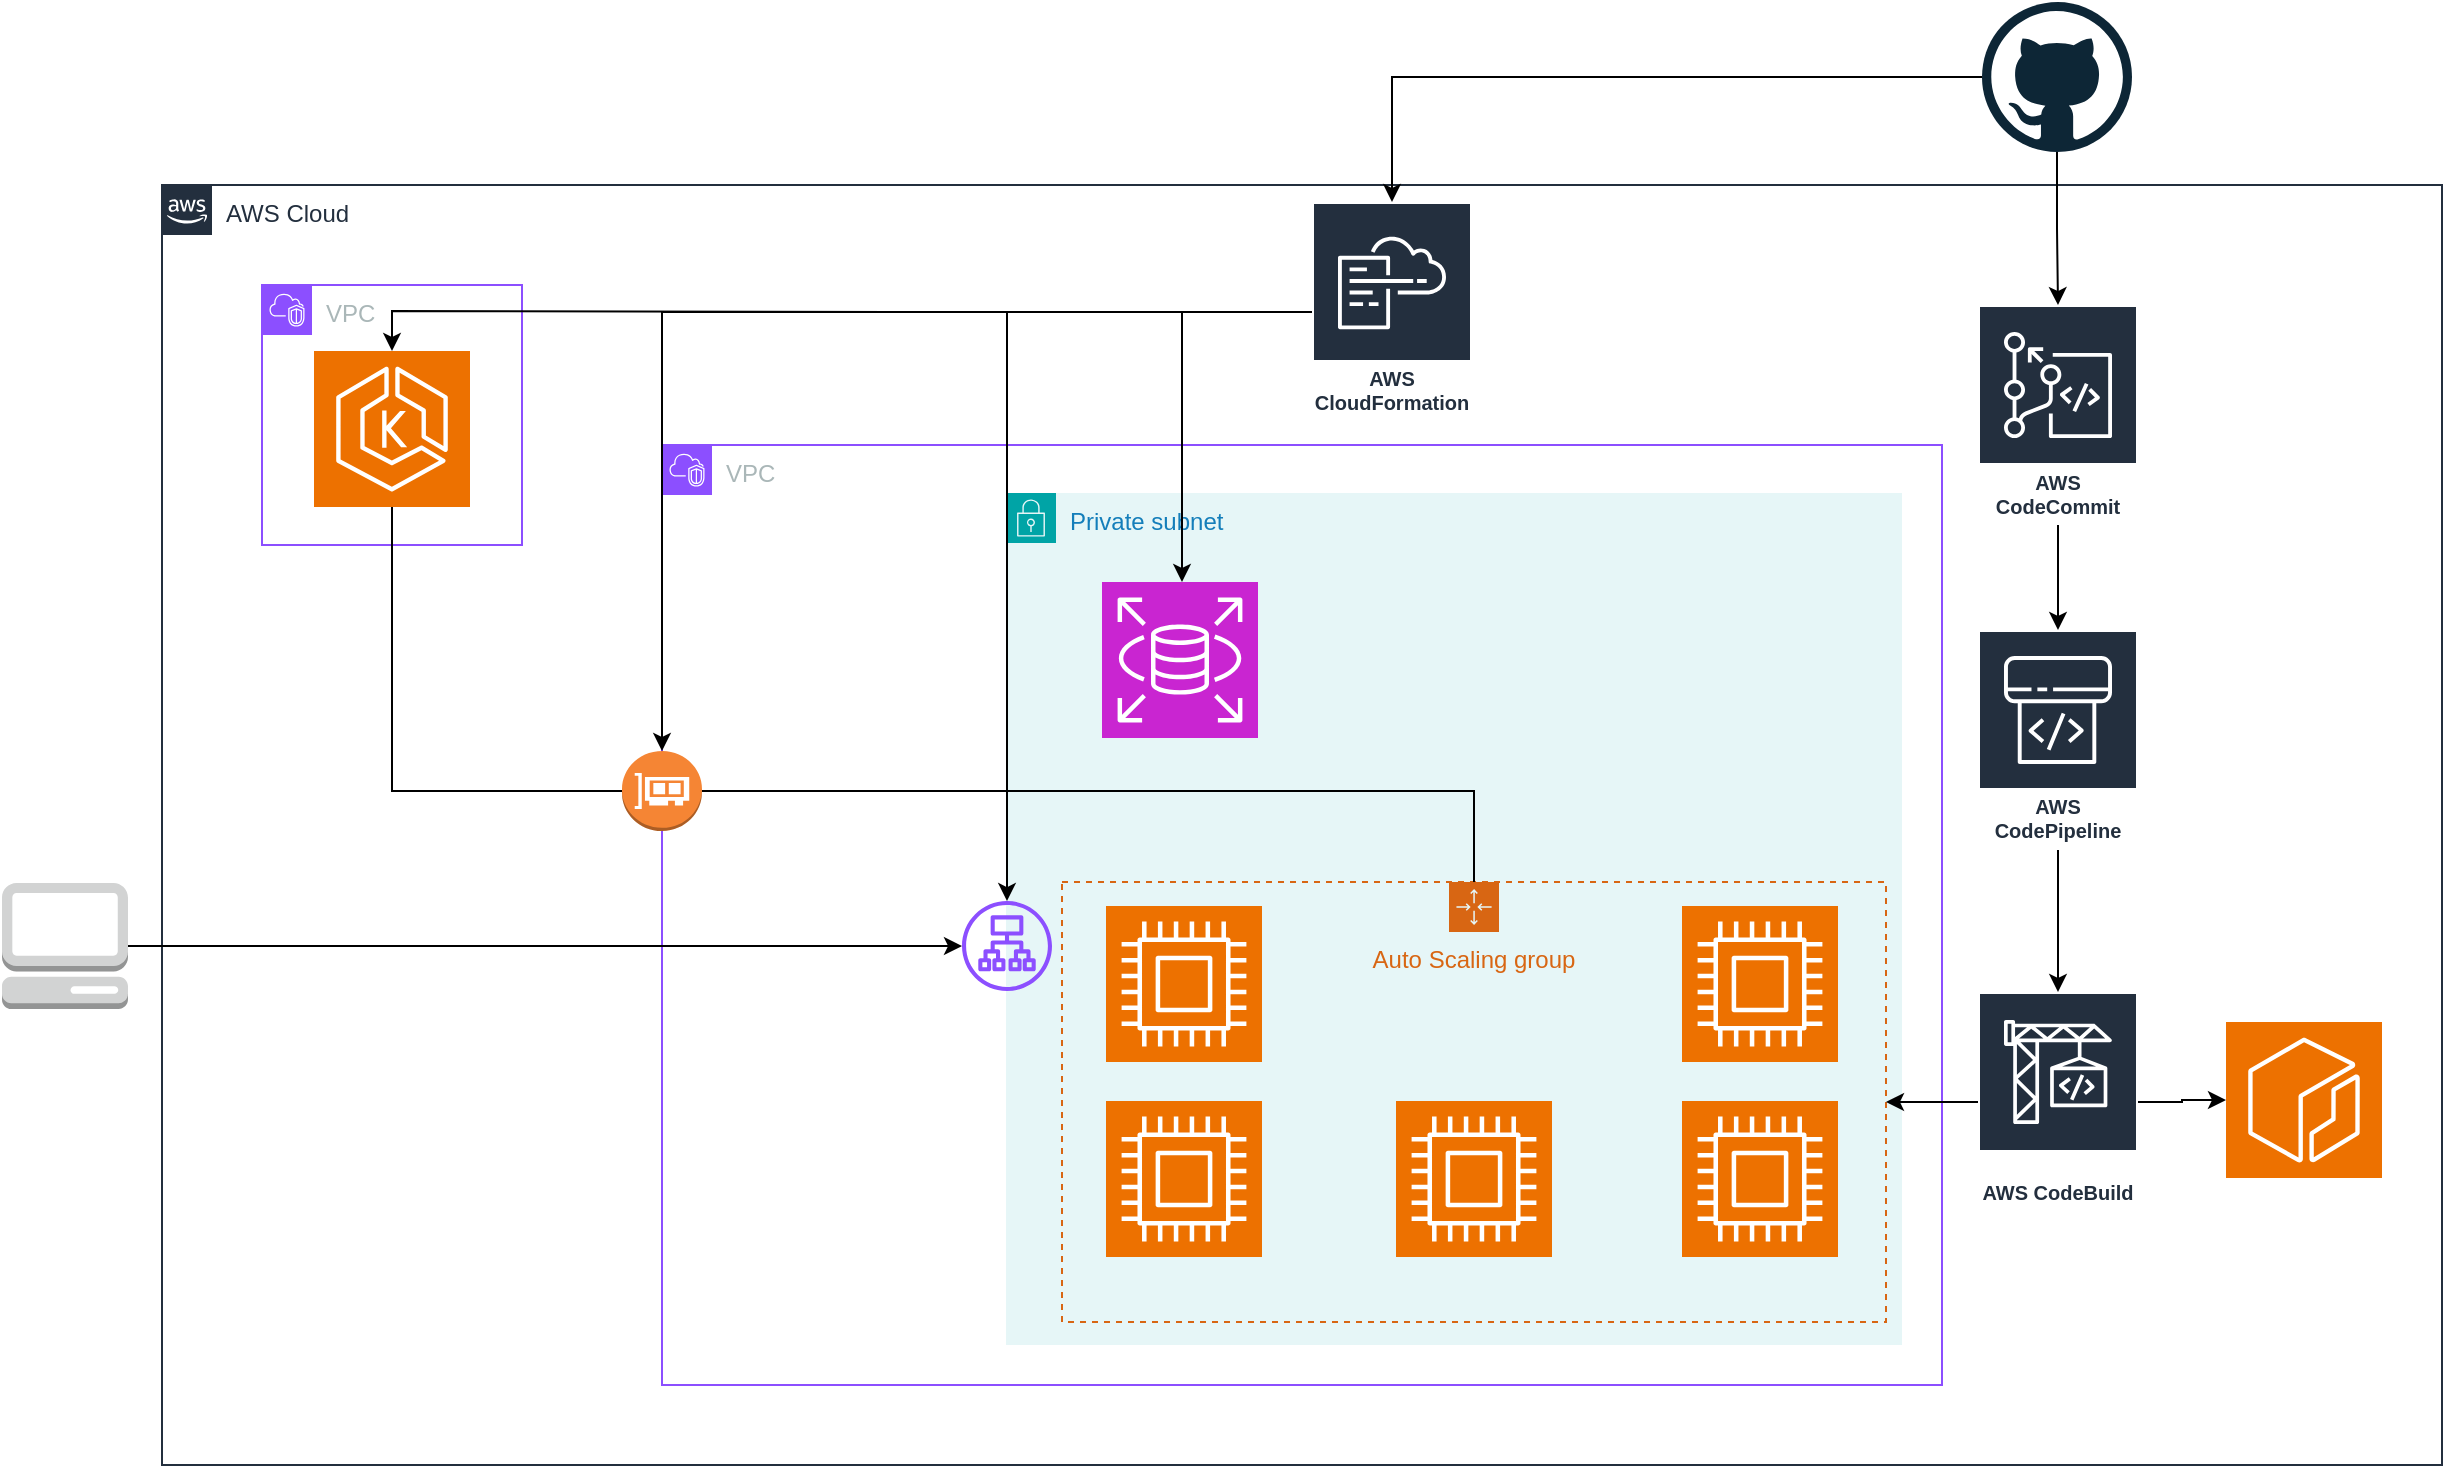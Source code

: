 <mxfile version="26.2.14">
  <diagram id="Ht1M8jgEwFfnCIfOTk4-" name="Page-1">
    <mxGraphModel dx="2492" dy="1792" grid="1" gridSize="10" guides="1" tooltips="1" connect="1" arrows="1" fold="1" page="1" pageScale="1" pageWidth="1169" pageHeight="827" math="0" shadow="0">
      <root>
        <mxCell id="0" />
        <mxCell id="1" parent="0" />
        <mxCell id="D8xC6yLUnTivl4xSJXvm-15" value="AWS Cloud" style="points=[[0,0],[0.25,0],[0.5,0],[0.75,0],[1,0],[1,0.25],[1,0.5],[1,0.75],[1,1],[0.75,1],[0.5,1],[0.25,1],[0,1],[0,0.75],[0,0.5],[0,0.25]];outlineConnect=0;gradientColor=none;html=1;whiteSpace=wrap;fontSize=12;fontStyle=0;container=1;pointerEvents=0;collapsible=0;recursiveResize=0;shape=mxgraph.aws4.group;grIcon=mxgraph.aws4.group_aws_cloud_alt;strokeColor=#232F3E;fillColor=none;verticalAlign=top;align=left;spacingLeft=30;fontColor=#232F3E;dashed=0;" parent="1" vertex="1">
          <mxGeometry x="-30" y="81.5" width="1140" height="640" as="geometry" />
        </mxCell>
        <mxCell id="D8xC6yLUnTivl4xSJXvm-19" value="VPC" style="points=[[0,0],[0.25,0],[0.5,0],[0.75,0],[1,0],[1,0.25],[1,0.5],[1,0.75],[1,1],[0.75,1],[0.5,1],[0.25,1],[0,1],[0,0.75],[0,0.5],[0,0.25]];outlineConnect=0;gradientColor=none;html=1;whiteSpace=wrap;fontSize=12;fontStyle=0;container=1;pointerEvents=0;collapsible=0;recursiveResize=0;shape=mxgraph.aws4.group;grIcon=mxgraph.aws4.group_vpc2;strokeColor=#8C4FFF;fillColor=none;verticalAlign=top;align=left;spacingLeft=30;fontColor=#AAB7B8;dashed=0;" parent="D8xC6yLUnTivl4xSJXvm-15" vertex="1">
          <mxGeometry x="50" y="50" width="130" height="130" as="geometry" />
        </mxCell>
        <mxCell id="D8xC6yLUnTivl4xSJXvm-21" value="" style="sketch=0;points=[[0,0,0],[0.25,0,0],[0.5,0,0],[0.75,0,0],[1,0,0],[0,1,0],[0.25,1,0],[0.5,1,0],[0.75,1,0],[1,1,0],[0,0.25,0],[0,0.5,0],[0,0.75,0],[1,0.25,0],[1,0.5,0],[1,0.75,0]];outlineConnect=0;fontColor=#232F3E;fillColor=#ED7100;strokeColor=#ffffff;dashed=0;verticalLabelPosition=bottom;verticalAlign=top;align=center;html=1;fontSize=12;fontStyle=0;aspect=fixed;shape=mxgraph.aws4.resourceIcon;resIcon=mxgraph.aws4.eks;" parent="D8xC6yLUnTivl4xSJXvm-19" vertex="1">
          <mxGeometry x="26" y="33" width="78" height="78" as="geometry" />
        </mxCell>
        <mxCell id="D8xC6yLUnTivl4xSJXvm-20" value="VPC" style="points=[[0,0],[0.25,0],[0.5,0],[0.75,0],[1,0],[1,0.25],[1,0.5],[1,0.75],[1,1],[0.75,1],[0.5,1],[0.25,1],[0,1],[0,0.75],[0,0.5],[0,0.25]];outlineConnect=0;gradientColor=none;html=1;whiteSpace=wrap;fontSize=12;fontStyle=0;container=1;pointerEvents=0;collapsible=0;recursiveResize=0;shape=mxgraph.aws4.group;grIcon=mxgraph.aws4.group_vpc2;strokeColor=#8C4FFF;fillColor=none;verticalAlign=top;align=left;spacingLeft=30;fontColor=#AAB7B8;dashed=0;" parent="D8xC6yLUnTivl4xSJXvm-15" vertex="1">
          <mxGeometry x="250" y="130" width="640" height="470" as="geometry" />
        </mxCell>
        <mxCell id="D8xC6yLUnTivl4xSJXvm-29" value="Private subnet " style="points=[[0,0],[0.25,0],[0.5,0],[0.75,0],[1,0],[1,0.25],[1,0.5],[1,0.75],[1,1],[0.75,1],[0.5,1],[0.25,1],[0,1],[0,0.75],[0,0.5],[0,0.25]];outlineConnect=0;gradientColor=none;html=1;whiteSpace=wrap;fontSize=12;fontStyle=0;container=1;pointerEvents=0;collapsible=0;recursiveResize=0;shape=mxgraph.aws4.group;grIcon=mxgraph.aws4.group_security_group;grStroke=0;strokeColor=#00A4A6;fillColor=#E6F6F7;verticalAlign=top;align=left;spacingLeft=30;fontColor=#147EBA;dashed=0;" parent="D8xC6yLUnTivl4xSJXvm-20" vertex="1">
          <mxGeometry x="172" y="24" width="448" height="426" as="geometry" />
        </mxCell>
        <mxCell id="JxykzNRF-S7H5fSirhDD-12" value="Auto Scaling group" style="points=[[0,0],[0.25,0],[0.5,0],[0.75,0],[1,0],[1,0.25],[1,0.5],[1,0.75],[1,1],[0.75,1],[0.5,1],[0.25,1],[0,1],[0,0.75],[0,0.5],[0,0.25]];outlineConnect=0;gradientColor=none;html=1;whiteSpace=wrap;fontSize=12;fontStyle=0;container=1;pointerEvents=0;collapsible=0;recursiveResize=0;shape=mxgraph.aws4.groupCenter;grIcon=mxgraph.aws4.group_auto_scaling_group;grStroke=1;strokeColor=#D86613;fillColor=none;verticalAlign=top;align=center;fontColor=#D86613;dashed=1;spacingTop=25;" vertex="1" parent="D8xC6yLUnTivl4xSJXvm-29">
          <mxGeometry x="28" y="194.5" width="412" height="220" as="geometry" />
        </mxCell>
        <mxCell id="D8xC6yLUnTivl4xSJXvm-27" value="" style="sketch=0;points=[[0,0,0],[0.25,0,0],[0.5,0,0],[0.75,0,0],[1,0,0],[0,1,0],[0.25,1,0],[0.5,1,0],[0.75,1,0],[1,1,0],[0,0.25,0],[0,0.5,0],[0,0.75,0],[1,0.25,0],[1,0.5,0],[1,0.75,0]];outlineConnect=0;fontColor=#232F3E;fillColor=#ED7100;strokeColor=#ffffff;dashed=0;verticalLabelPosition=bottom;verticalAlign=top;align=center;html=1;fontSize=12;fontStyle=0;aspect=fixed;shape=mxgraph.aws4.resourceIcon;resIcon=mxgraph.aws4.compute;" parent="JxykzNRF-S7H5fSirhDD-12" vertex="1">
          <mxGeometry x="310" y="12" width="78" height="78" as="geometry" />
        </mxCell>
        <mxCell id="D8xC6yLUnTivl4xSJXvm-28" value="" style="sketch=0;points=[[0,0,0],[0.25,0,0],[0.5,0,0],[0.75,0,0],[1,0,0],[0,1,0],[0.25,1,0],[0.5,1,0],[0.75,1,0],[1,1,0],[0,0.25,0],[0,0.5,0],[0,0.75,0],[1,0.25,0],[1,0.5,0],[1,0.75,0]];outlineConnect=0;fontColor=#232F3E;fillColor=#ED7100;strokeColor=#ffffff;dashed=0;verticalLabelPosition=bottom;verticalAlign=top;align=center;html=1;fontSize=12;fontStyle=0;aspect=fixed;shape=mxgraph.aws4.resourceIcon;resIcon=mxgraph.aws4.compute;" parent="JxykzNRF-S7H5fSirhDD-12" vertex="1">
          <mxGeometry x="167" y="109.5" width="78" height="78" as="geometry" />
        </mxCell>
        <mxCell id="JxykzNRF-S7H5fSirhDD-13" value="" style="sketch=0;points=[[0,0,0],[0.25,0,0],[0.5,0,0],[0.75,0,0],[1,0,0],[0,1,0],[0.25,1,0],[0.5,1,0],[0.75,1,0],[1,1,0],[0,0.25,0],[0,0.5,0],[0,0.75,0],[1,0.25,0],[1,0.5,0],[1,0.75,0]];outlineConnect=0;fontColor=#232F3E;fillColor=#ED7100;strokeColor=#ffffff;dashed=0;verticalLabelPosition=bottom;verticalAlign=top;align=center;html=1;fontSize=12;fontStyle=0;aspect=fixed;shape=mxgraph.aws4.resourceIcon;resIcon=mxgraph.aws4.compute;" vertex="1" parent="JxykzNRF-S7H5fSirhDD-12">
          <mxGeometry x="310" y="109.5" width="78" height="78" as="geometry" />
        </mxCell>
        <mxCell id="D8xC6yLUnTivl4xSJXvm-26" value="" style="sketch=0;points=[[0,0,0],[0.25,0,0],[0.5,0,0],[0.75,0,0],[1,0,0],[0,1,0],[0.25,1,0],[0.5,1,0],[0.75,1,0],[1,1,0],[0,0.25,0],[0,0.5,0],[0,0.75,0],[1,0.25,0],[1,0.5,0],[1,0.75,0]];outlineConnect=0;fontColor=#232F3E;fillColor=#ED7100;strokeColor=#ffffff;dashed=0;verticalLabelPosition=bottom;verticalAlign=top;align=center;html=1;fontSize=12;fontStyle=0;aspect=fixed;shape=mxgraph.aws4.resourceIcon;resIcon=mxgraph.aws4.compute;" parent="JxykzNRF-S7H5fSirhDD-12" vertex="1">
          <mxGeometry x="22" y="109.5" width="78" height="78" as="geometry" />
        </mxCell>
        <mxCell id="D8xC6yLUnTivl4xSJXvm-25" value="" style="sketch=0;points=[[0,0,0],[0.25,0,0],[0.5,0,0],[0.75,0,0],[1,0,0],[0,1,0],[0.25,1,0],[0.5,1,0],[0.75,1,0],[1,1,0],[0,0.25,0],[0,0.5,0],[0,0.75,0],[1,0.25,0],[1,0.5,0],[1,0.75,0]];outlineConnect=0;fontColor=#232F3E;fillColor=#ED7100;strokeColor=#ffffff;dashed=0;verticalLabelPosition=bottom;verticalAlign=top;align=center;html=1;fontSize=12;fontStyle=0;aspect=fixed;shape=mxgraph.aws4.resourceIcon;resIcon=mxgraph.aws4.compute;" parent="JxykzNRF-S7H5fSirhDD-12" vertex="1">
          <mxGeometry x="22" y="12" width="78" height="78" as="geometry" />
        </mxCell>
        <mxCell id="D8xC6yLUnTivl4xSJXvm-37" value="" style="sketch=0;points=[[0,0,0],[0.25,0,0],[0.5,0,0],[0.75,0,0],[1,0,0],[0,1,0],[0.25,1,0],[0.5,1,0],[0.75,1,0],[1,1,0],[0,0.25,0],[0,0.5,0],[0,0.75,0],[1,0.25,0],[1,0.5,0],[1,0.75,0]];outlineConnect=0;fontColor=#232F3E;fillColor=#C925D1;strokeColor=#ffffff;dashed=0;verticalLabelPosition=bottom;verticalAlign=top;align=center;html=1;fontSize=12;fontStyle=0;aspect=fixed;shape=mxgraph.aws4.resourceIcon;resIcon=mxgraph.aws4.rds;" parent="D8xC6yLUnTivl4xSJXvm-29" vertex="1">
          <mxGeometry x="48" y="44.5" width="78" height="78" as="geometry" />
        </mxCell>
        <mxCell id="JxykzNRF-S7H5fSirhDD-22" style="edgeStyle=orthogonalEdgeStyle;rounded=0;orthogonalLoop=1;jettySize=auto;html=1;endArrow=none;startFill=0;" edge="1" parent="D8xC6yLUnTivl4xSJXvm-20" source="D8xC6yLUnTivl4xSJXvm-33" target="JxykzNRF-S7H5fSirhDD-12">
          <mxGeometry relative="1" as="geometry" />
        </mxCell>
        <mxCell id="D8xC6yLUnTivl4xSJXvm-33" value="" style="outlineConnect=0;dashed=0;verticalLabelPosition=bottom;verticalAlign=top;align=center;html=1;shape=mxgraph.aws3.elastic_network_interface;fillColor=#F58534;gradientColor=none;" parent="D8xC6yLUnTivl4xSJXvm-20" vertex="1">
          <mxGeometry x="-20" y="153" width="40" height="40" as="geometry" />
        </mxCell>
        <mxCell id="D8xC6yLUnTivl4xSJXvm-42" value="" style="sketch=0;outlineConnect=0;fontColor=#232F3E;gradientColor=none;fillColor=#8C4FFF;strokeColor=none;dashed=0;verticalLabelPosition=bottom;verticalAlign=top;align=center;html=1;fontSize=12;fontStyle=0;aspect=fixed;pointerEvents=1;shape=mxgraph.aws4.application_load_balancer;" parent="D8xC6yLUnTivl4xSJXvm-20" vertex="1">
          <mxGeometry x="150" y="228" width="45" height="45" as="geometry" />
        </mxCell>
        <mxCell id="JxykzNRF-S7H5fSirhDD-9" style="edgeStyle=orthogonalEdgeStyle;rounded=0;orthogonalLoop=1;jettySize=auto;html=1;" edge="1" parent="D8xC6yLUnTivl4xSJXvm-15" source="JxykzNRF-S7H5fSirhDD-4" target="JxykzNRF-S7H5fSirhDD-5">
          <mxGeometry relative="1" as="geometry" />
        </mxCell>
        <mxCell id="JxykzNRF-S7H5fSirhDD-4" value="AWS CodeCommit" style="sketch=0;outlineConnect=0;fontColor=#232F3E;gradientColor=none;strokeColor=#ffffff;fillColor=#232F3E;dashed=0;verticalLabelPosition=middle;verticalAlign=bottom;align=center;html=1;whiteSpace=wrap;fontSize=10;fontStyle=1;spacing=3;shape=mxgraph.aws4.productIcon;prIcon=mxgraph.aws4.codecommit;" vertex="1" parent="D8xC6yLUnTivl4xSJXvm-15">
          <mxGeometry x="908" y="60" width="80" height="110" as="geometry" />
        </mxCell>
        <mxCell id="JxykzNRF-S7H5fSirhDD-10" style="edgeStyle=orthogonalEdgeStyle;rounded=0;orthogonalLoop=1;jettySize=auto;html=1;" edge="1" parent="D8xC6yLUnTivl4xSJXvm-15" source="JxykzNRF-S7H5fSirhDD-5" target="JxykzNRF-S7H5fSirhDD-6">
          <mxGeometry relative="1" as="geometry" />
        </mxCell>
        <mxCell id="JxykzNRF-S7H5fSirhDD-5" value="AWS CodePipeline" style="sketch=0;outlineConnect=0;fontColor=#232F3E;gradientColor=none;strokeColor=#ffffff;fillColor=#232F3E;dashed=0;verticalLabelPosition=middle;verticalAlign=bottom;align=center;html=1;whiteSpace=wrap;fontSize=10;fontStyle=1;spacing=3;shape=mxgraph.aws4.productIcon;prIcon=mxgraph.aws4.codepipeline;" vertex="1" parent="D8xC6yLUnTivl4xSJXvm-15">
          <mxGeometry x="908" y="222.5" width="80" height="110" as="geometry" />
        </mxCell>
        <mxCell id="JxykzNRF-S7H5fSirhDD-11" style="edgeStyle=orthogonalEdgeStyle;rounded=0;orthogonalLoop=1;jettySize=auto;html=1;" edge="1" parent="D8xC6yLUnTivl4xSJXvm-15" source="JxykzNRF-S7H5fSirhDD-6" target="JxykzNRF-S7H5fSirhDD-7">
          <mxGeometry relative="1" as="geometry" />
        </mxCell>
        <mxCell id="JxykzNRF-S7H5fSirhDD-14" value="" style="edgeStyle=orthogonalEdgeStyle;rounded=0;orthogonalLoop=1;jettySize=auto;html=1;" edge="1" parent="D8xC6yLUnTivl4xSJXvm-15" source="JxykzNRF-S7H5fSirhDD-6" target="JxykzNRF-S7H5fSirhDD-12">
          <mxGeometry relative="1" as="geometry" />
        </mxCell>
        <mxCell id="JxykzNRF-S7H5fSirhDD-6" value="AWS CodeBuild" style="sketch=0;outlineConnect=0;fontColor=#232F3E;gradientColor=none;strokeColor=#ffffff;fillColor=#232F3E;dashed=0;verticalLabelPosition=middle;verticalAlign=bottom;align=center;html=1;whiteSpace=wrap;fontSize=10;fontStyle=1;spacing=3;shape=mxgraph.aws4.productIcon;prIcon=mxgraph.aws4.codebuild;" vertex="1" parent="D8xC6yLUnTivl4xSJXvm-15">
          <mxGeometry x="908" y="403.5" width="80" height="110" as="geometry" />
        </mxCell>
        <mxCell id="JxykzNRF-S7H5fSirhDD-7" value="" style="sketch=0;points=[[0,0,0],[0.25,0,0],[0.5,0,0],[0.75,0,0],[1,0,0],[0,1,0],[0.25,1,0],[0.5,1,0],[0.75,1,0],[1,1,0],[0,0.25,0],[0,0.5,0],[0,0.75,0],[1,0.25,0],[1,0.5,0],[1,0.75,0]];outlineConnect=0;fontColor=#232F3E;fillColor=#ED7100;strokeColor=#ffffff;dashed=0;verticalLabelPosition=bottom;verticalAlign=top;align=center;html=1;fontSize=12;fontStyle=0;aspect=fixed;shape=mxgraph.aws4.resourceIcon;resIcon=mxgraph.aws4.ecr;" vertex="1" parent="D8xC6yLUnTivl4xSJXvm-15">
          <mxGeometry x="1032" y="418.5" width="78" height="78" as="geometry" />
        </mxCell>
        <mxCell id="JxykzNRF-S7H5fSirhDD-19" style="edgeStyle=orthogonalEdgeStyle;rounded=0;orthogonalLoop=1;jettySize=auto;html=1;" edge="1" parent="D8xC6yLUnTivl4xSJXvm-15" source="JxykzNRF-S7H5fSirhDD-16" target="D8xC6yLUnTivl4xSJXvm-33">
          <mxGeometry relative="1" as="geometry" />
        </mxCell>
        <mxCell id="JxykzNRF-S7H5fSirhDD-20" style="edgeStyle=orthogonalEdgeStyle;rounded=0;orthogonalLoop=1;jettySize=auto;html=1;" edge="1" parent="D8xC6yLUnTivl4xSJXvm-15" source="JxykzNRF-S7H5fSirhDD-16" target="D8xC6yLUnTivl4xSJXvm-42">
          <mxGeometry relative="1" as="geometry" />
        </mxCell>
        <mxCell id="JxykzNRF-S7H5fSirhDD-21" style="edgeStyle=orthogonalEdgeStyle;rounded=0;orthogonalLoop=1;jettySize=auto;html=1;" edge="1" parent="D8xC6yLUnTivl4xSJXvm-15" source="JxykzNRF-S7H5fSirhDD-16" target="D8xC6yLUnTivl4xSJXvm-37">
          <mxGeometry relative="1" as="geometry">
            <Array as="points">
              <mxPoint x="510" y="64" />
            </Array>
          </mxGeometry>
        </mxCell>
        <mxCell id="JxykzNRF-S7H5fSirhDD-16" value="AWS CloudFormation" style="sketch=0;outlineConnect=0;fontColor=#232F3E;gradientColor=none;strokeColor=#ffffff;fillColor=#232F3E;dashed=0;verticalLabelPosition=middle;verticalAlign=bottom;align=center;html=1;whiteSpace=wrap;fontSize=10;fontStyle=1;spacing=3;shape=mxgraph.aws4.productIcon;prIcon=mxgraph.aws4.cloudformation;" vertex="1" parent="D8xC6yLUnTivl4xSJXvm-15">
          <mxGeometry x="575" y="8.5" width="80" height="110" as="geometry" />
        </mxCell>
        <mxCell id="JxykzNRF-S7H5fSirhDD-23" style="edgeStyle=orthogonalEdgeStyle;rounded=0;orthogonalLoop=1;jettySize=auto;html=1;entryX=0.5;entryY=0;entryDx=0;entryDy=0;entryPerimeter=0;" edge="1" parent="D8xC6yLUnTivl4xSJXvm-15" source="JxykzNRF-S7H5fSirhDD-16" target="D8xC6yLUnTivl4xSJXvm-21">
          <mxGeometry relative="1" as="geometry" />
        </mxCell>
        <mxCell id="JxykzNRF-S7H5fSirhDD-24" style="edgeStyle=orthogonalEdgeStyle;rounded=0;orthogonalLoop=1;jettySize=auto;html=1;exitX=0.5;exitY=1;exitDx=0;exitDy=0;exitPerimeter=0;entryX=0;entryY=0.5;entryDx=0;entryDy=0;entryPerimeter=0;endArrow=none;startFill=0;" edge="1" parent="D8xC6yLUnTivl4xSJXvm-15" source="D8xC6yLUnTivl4xSJXvm-21" target="D8xC6yLUnTivl4xSJXvm-33">
          <mxGeometry relative="1" as="geometry">
            <mxPoint x="154" y="122.974" as="sourcePoint" />
            <mxPoint x="250" y="284" as="targetPoint" />
          </mxGeometry>
        </mxCell>
        <mxCell id="JxykzNRF-S7H5fSirhDD-15" style="edgeStyle=orthogonalEdgeStyle;rounded=0;orthogonalLoop=1;jettySize=auto;html=1;" edge="1" parent="1" source="D8xC6yLUnTivl4xSJXvm-48" target="D8xC6yLUnTivl4xSJXvm-42">
          <mxGeometry relative="1" as="geometry" />
        </mxCell>
        <mxCell id="D8xC6yLUnTivl4xSJXvm-48" value="" style="outlineConnect=0;dashed=0;verticalLabelPosition=bottom;verticalAlign=top;align=center;html=1;shape=mxgraph.aws3.management_console;fillColor=#D2D3D3;gradientColor=none;" parent="1" vertex="1">
          <mxGeometry x="-110" y="430.5" width="63" height="63" as="geometry" />
        </mxCell>
        <mxCell id="JxykzNRF-S7H5fSirhDD-8" style="edgeStyle=orthogonalEdgeStyle;rounded=0;orthogonalLoop=1;jettySize=auto;html=1;" edge="1" parent="1" source="JxykzNRF-S7H5fSirhDD-3" target="JxykzNRF-S7H5fSirhDD-4">
          <mxGeometry relative="1" as="geometry" />
        </mxCell>
        <mxCell id="JxykzNRF-S7H5fSirhDD-17" style="edgeStyle=orthogonalEdgeStyle;rounded=0;orthogonalLoop=1;jettySize=auto;html=1;" edge="1" parent="1" source="JxykzNRF-S7H5fSirhDD-3" target="JxykzNRF-S7H5fSirhDD-16">
          <mxGeometry relative="1" as="geometry" />
        </mxCell>
        <mxCell id="JxykzNRF-S7H5fSirhDD-3" value="" style="dashed=0;outlineConnect=0;html=1;align=center;labelPosition=center;verticalLabelPosition=bottom;verticalAlign=top;shape=mxgraph.weblogos.github" vertex="1" parent="1">
          <mxGeometry x="880" y="-10" width="75" height="75" as="geometry" />
        </mxCell>
      </root>
    </mxGraphModel>
  </diagram>
</mxfile>
